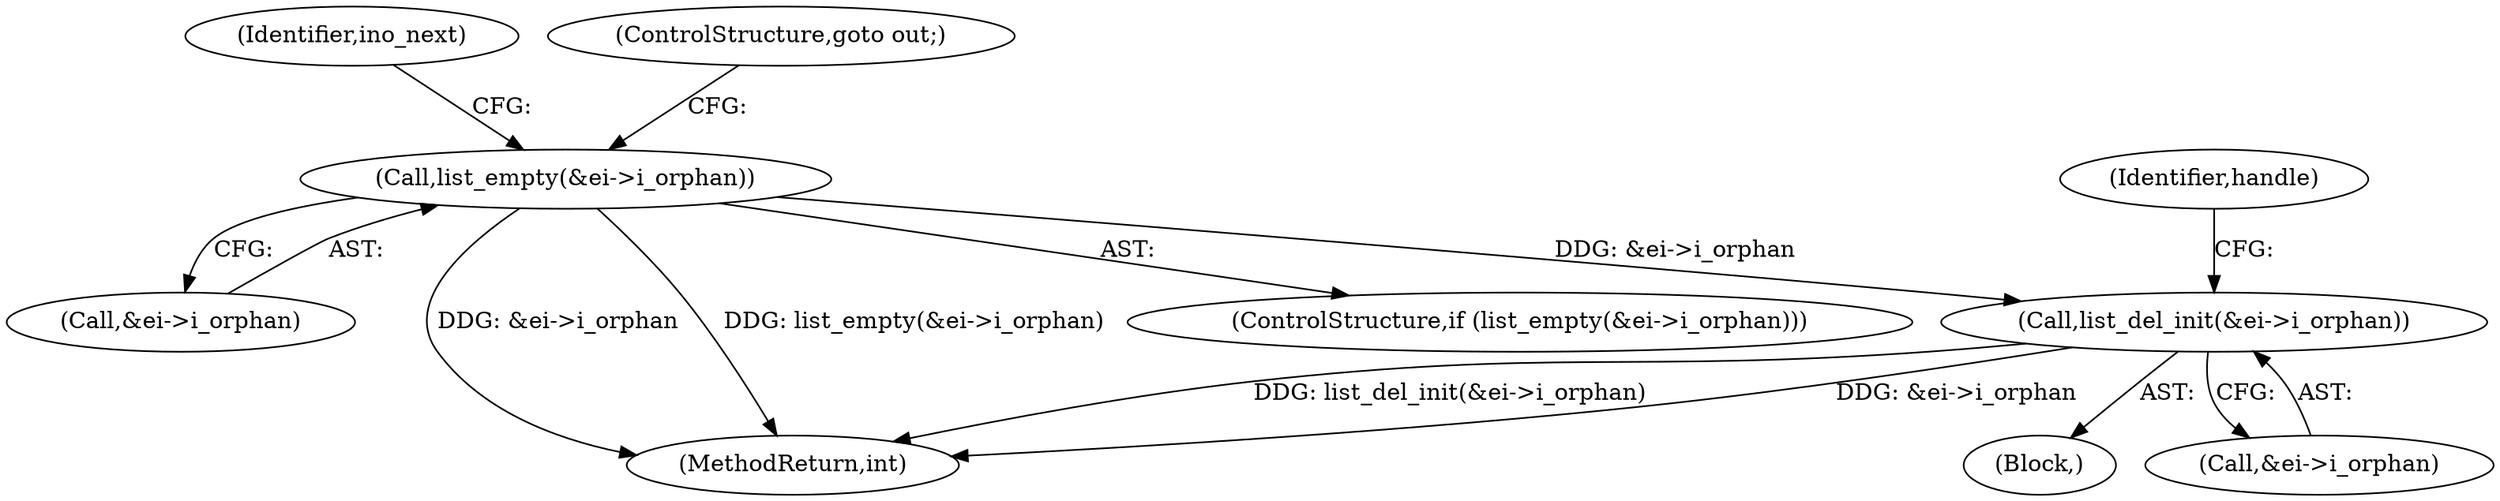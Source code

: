 digraph "0_linux_0e9a9a1ad619e7e987815d20262d36a2f95717ca@pointer" {
"1000176" [label="(Call,list_del_init(&ei->i_orphan))"];
"1000147" [label="(Call,list_empty(&ei->i_orphan))"];
"1000148" [label="(Call,&ei->i_orphan)"];
"1000177" [label="(Call,&ei->i_orphan)"];
"1000176" [label="(Call,list_del_init(&ei->i_orphan))"];
"1000154" [label="(Identifier,ino_next)"];
"1000306" [label="(MethodReturn,int)"];
"1000146" [label="(ControlStructure,if (list_empty(&ei->i_orphan)))"];
"1000183" [label="(Identifier,handle)"];
"1000152" [label="(ControlStructure,goto out;)"];
"1000147" [label="(Call,list_empty(&ei->i_orphan))"];
"1000104" [label="(Block,)"];
"1000176" -> "1000104"  [label="AST: "];
"1000176" -> "1000177"  [label="CFG: "];
"1000177" -> "1000176"  [label="AST: "];
"1000183" -> "1000176"  [label="CFG: "];
"1000176" -> "1000306"  [label="DDG: list_del_init(&ei->i_orphan)"];
"1000176" -> "1000306"  [label="DDG: &ei->i_orphan"];
"1000147" -> "1000176"  [label="DDG: &ei->i_orphan"];
"1000147" -> "1000146"  [label="AST: "];
"1000147" -> "1000148"  [label="CFG: "];
"1000148" -> "1000147"  [label="AST: "];
"1000152" -> "1000147"  [label="CFG: "];
"1000154" -> "1000147"  [label="CFG: "];
"1000147" -> "1000306"  [label="DDG: &ei->i_orphan"];
"1000147" -> "1000306"  [label="DDG: list_empty(&ei->i_orphan)"];
}
